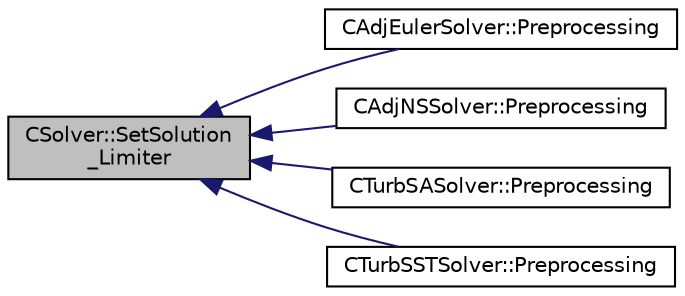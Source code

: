digraph "CSolver::SetSolution_Limiter"
{
  edge [fontname="Helvetica",fontsize="10",labelfontname="Helvetica",labelfontsize="10"];
  node [fontname="Helvetica",fontsize="10",shape=record];
  rankdir="LR";
  Node5221 [label="CSolver::SetSolution\l_Limiter",height=0.2,width=0.4,color="black", fillcolor="grey75", style="filled", fontcolor="black"];
  Node5221 -> Node5222 [dir="back",color="midnightblue",fontsize="10",style="solid",fontname="Helvetica"];
  Node5222 [label="CAdjEulerSolver::Preprocessing",height=0.2,width=0.4,color="black", fillcolor="white", style="filled",URL="$class_c_adj_euler_solver.html#a4ae0ed840dc8335fd921399625ba794f",tooltip="Initialize the residual vectors. "];
  Node5221 -> Node5223 [dir="back",color="midnightblue",fontsize="10",style="solid",fontname="Helvetica"];
  Node5223 [label="CAdjNSSolver::Preprocessing",height=0.2,width=0.4,color="black", fillcolor="white", style="filled",URL="$class_c_adj_n_s_solver.html#ac16dab76e2c1d86bc7d70ca9f41fd668",tooltip="Restart residual and compute gradients. "];
  Node5221 -> Node5224 [dir="back",color="midnightblue",fontsize="10",style="solid",fontname="Helvetica"];
  Node5224 [label="CTurbSASolver::Preprocessing",height=0.2,width=0.4,color="black", fillcolor="white", style="filled",URL="$class_c_turb_s_a_solver.html#a225518dc5f0ca6ed894add826aaa16ea",tooltip="Restart residual and compute gradients. "];
  Node5221 -> Node5225 [dir="back",color="midnightblue",fontsize="10",style="solid",fontname="Helvetica"];
  Node5225 [label="CTurbSSTSolver::Preprocessing",height=0.2,width=0.4,color="black", fillcolor="white", style="filled",URL="$class_c_turb_s_s_t_solver.html#a653cf05307f24374fda6f523ce3130bf",tooltip="Restart residual and compute gradients. "];
}
